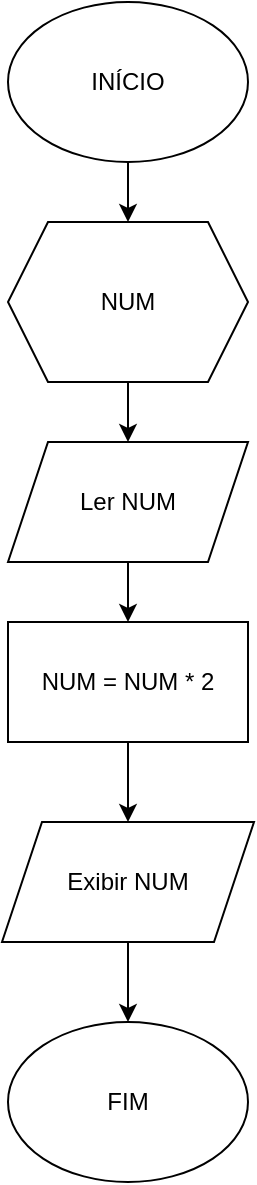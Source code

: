 <mxfile version="24.7.7">
  <diagram name="Página-1" id="NHmlEtWdj5bVjoIejz3S">
    <mxGraphModel dx="1195" dy="655" grid="1" gridSize="10" guides="1" tooltips="1" connect="1" arrows="1" fold="1" page="1" pageScale="1" pageWidth="827" pageHeight="1169" math="0" shadow="0">
      <root>
        <mxCell id="0" />
        <mxCell id="1" parent="0" />
        <mxCell id="8RWrVpnVAa181jw9w_el-3" value="" style="edgeStyle=orthogonalEdgeStyle;rounded=0;orthogonalLoop=1;jettySize=auto;html=1;" parent="1" source="8RWrVpnVAa181jw9w_el-1" target="8RWrVpnVAa181jw9w_el-2" edge="1">
          <mxGeometry relative="1" as="geometry" />
        </mxCell>
        <mxCell id="8RWrVpnVAa181jw9w_el-1" value="INÍCIO" style="ellipse;whiteSpace=wrap;html=1;" parent="1" vertex="1">
          <mxGeometry x="294" y="160" width="120" height="80" as="geometry" />
        </mxCell>
        <mxCell id="8RWrVpnVAa181jw9w_el-5" value="" style="edgeStyle=orthogonalEdgeStyle;rounded=0;orthogonalLoop=1;jettySize=auto;html=1;" parent="1" source="8RWrVpnVAa181jw9w_el-2" target="8RWrVpnVAa181jw9w_el-4" edge="1">
          <mxGeometry relative="1" as="geometry" />
        </mxCell>
        <mxCell id="8RWrVpnVAa181jw9w_el-2" value="NUM" style="shape=hexagon;perimeter=hexagonPerimeter2;whiteSpace=wrap;html=1;fixedSize=1;" parent="1" vertex="1">
          <mxGeometry x="294" y="270" width="120" height="80" as="geometry" />
        </mxCell>
        <mxCell id="8RWrVpnVAa181jw9w_el-7" value="" style="edgeStyle=orthogonalEdgeStyle;rounded=0;orthogonalLoop=1;jettySize=auto;html=1;" parent="1" source="8RWrVpnVAa181jw9w_el-4" target="8RWrVpnVAa181jw9w_el-6" edge="1">
          <mxGeometry relative="1" as="geometry" />
        </mxCell>
        <mxCell id="8RWrVpnVAa181jw9w_el-4" value="Ler NUM" style="shape=parallelogram;perimeter=parallelogramPerimeter;whiteSpace=wrap;html=1;fixedSize=1;" parent="1" vertex="1">
          <mxGeometry x="294" y="380" width="120" height="60" as="geometry" />
        </mxCell>
        <mxCell id="8RWrVpnVAa181jw9w_el-9" value="" style="edgeStyle=orthogonalEdgeStyle;rounded=0;orthogonalLoop=1;jettySize=auto;html=1;" parent="1" source="8RWrVpnVAa181jw9w_el-6" target="8RWrVpnVAa181jw9w_el-8" edge="1">
          <mxGeometry relative="1" as="geometry" />
        </mxCell>
        <mxCell id="8RWrVpnVAa181jw9w_el-6" value="NUM = NUM * 2" style="rounded=0;whiteSpace=wrap;html=1;" parent="1" vertex="1">
          <mxGeometry x="294" y="470" width="120" height="60" as="geometry" />
        </mxCell>
        <mxCell id="8RWrVpnVAa181jw9w_el-11" value="" style="edgeStyle=orthogonalEdgeStyle;rounded=0;orthogonalLoop=1;jettySize=auto;html=1;" parent="1" source="8RWrVpnVAa181jw9w_el-8" target="8RWrVpnVAa181jw9w_el-10" edge="1">
          <mxGeometry relative="1" as="geometry" />
        </mxCell>
        <mxCell id="8RWrVpnVAa181jw9w_el-8" value="Exibir NUM" style="shape=parallelogram;perimeter=parallelogramPerimeter;whiteSpace=wrap;html=1;fixedSize=1;" parent="1" vertex="1">
          <mxGeometry x="291" y="570" width="126" height="60" as="geometry" />
        </mxCell>
        <mxCell id="8RWrVpnVAa181jw9w_el-10" value="FIM" style="ellipse;whiteSpace=wrap;html=1;" parent="1" vertex="1">
          <mxGeometry x="294" y="670" width="120" height="80" as="geometry" />
        </mxCell>
      </root>
    </mxGraphModel>
  </diagram>
</mxfile>
